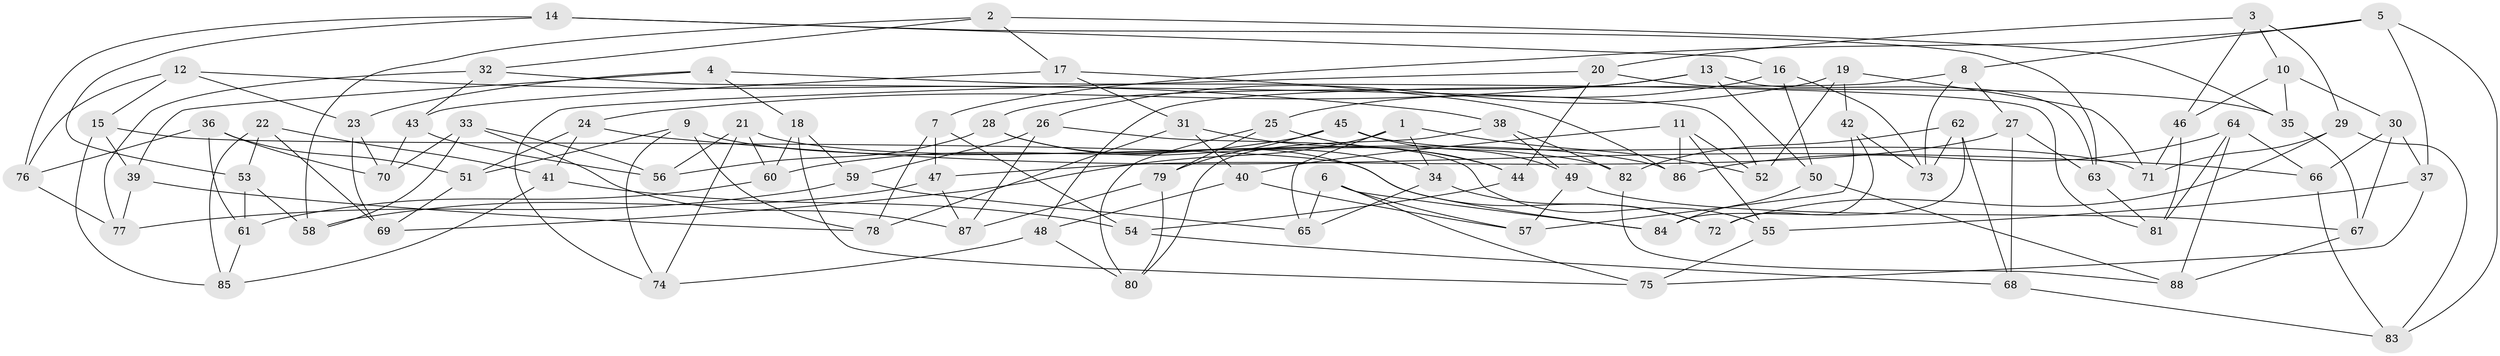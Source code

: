 // coarse degree distribution, {4: 0.7936507936507936, 11: 0.015873015873015872, 10: 0.031746031746031744, 6: 0.015873015873015872, 3: 0.09523809523809523, 9: 0.015873015873015872, 8: 0.031746031746031744}
// Generated by graph-tools (version 1.1) at 2025/53/03/04/25 22:53:51]
// undirected, 88 vertices, 176 edges
graph export_dot {
  node [color=gray90,style=filled];
  1;
  2;
  3;
  4;
  5;
  6;
  7;
  8;
  9;
  10;
  11;
  12;
  13;
  14;
  15;
  16;
  17;
  18;
  19;
  20;
  21;
  22;
  23;
  24;
  25;
  26;
  27;
  28;
  29;
  30;
  31;
  32;
  33;
  34;
  35;
  36;
  37;
  38;
  39;
  40;
  41;
  42;
  43;
  44;
  45;
  46;
  47;
  48;
  49;
  50;
  51;
  52;
  53;
  54;
  55;
  56;
  57;
  58;
  59;
  60;
  61;
  62;
  63;
  64;
  65;
  66;
  67;
  68;
  69;
  70;
  71;
  72;
  73;
  74;
  75;
  76;
  77;
  78;
  79;
  80;
  81;
  82;
  83;
  84;
  85;
  86;
  87;
  88;
  1 -- 52;
  1 -- 34;
  1 -- 69;
  1 -- 65;
  2 -- 32;
  2 -- 17;
  2 -- 58;
  2 -- 35;
  3 -- 29;
  3 -- 20;
  3 -- 46;
  3 -- 10;
  4 -- 18;
  4 -- 39;
  4 -- 23;
  4 -- 81;
  5 -- 7;
  5 -- 83;
  5 -- 8;
  5 -- 37;
  6 -- 84;
  6 -- 75;
  6 -- 65;
  6 -- 57;
  7 -- 54;
  7 -- 78;
  7 -- 47;
  8 -- 73;
  8 -- 27;
  8 -- 48;
  9 -- 86;
  9 -- 78;
  9 -- 51;
  9 -- 74;
  10 -- 30;
  10 -- 46;
  10 -- 35;
  11 -- 40;
  11 -- 55;
  11 -- 86;
  11 -- 52;
  12 -- 15;
  12 -- 38;
  12 -- 23;
  12 -- 76;
  13 -- 50;
  13 -- 63;
  13 -- 28;
  13 -- 24;
  14 -- 16;
  14 -- 63;
  14 -- 53;
  14 -- 76;
  15 -- 72;
  15 -- 39;
  15 -- 85;
  16 -- 73;
  16 -- 25;
  16 -- 50;
  17 -- 31;
  17 -- 43;
  17 -- 86;
  18 -- 60;
  18 -- 75;
  18 -- 59;
  19 -- 26;
  19 -- 71;
  19 -- 52;
  19 -- 42;
  20 -- 74;
  20 -- 35;
  20 -- 44;
  21 -- 60;
  21 -- 74;
  21 -- 82;
  21 -- 56;
  22 -- 53;
  22 -- 69;
  22 -- 85;
  22 -- 41;
  23 -- 69;
  23 -- 70;
  24 -- 41;
  24 -- 51;
  24 -- 66;
  25 -- 80;
  25 -- 79;
  25 -- 44;
  26 -- 87;
  26 -- 59;
  26 -- 55;
  27 -- 63;
  27 -- 68;
  27 -- 47;
  28 -- 34;
  28 -- 84;
  28 -- 56;
  29 -- 83;
  29 -- 71;
  29 -- 72;
  30 -- 37;
  30 -- 67;
  30 -- 66;
  31 -- 78;
  31 -- 40;
  31 -- 44;
  32 -- 77;
  32 -- 52;
  32 -- 43;
  33 -- 56;
  33 -- 87;
  33 -- 70;
  33 -- 58;
  34 -- 72;
  34 -- 65;
  35 -- 67;
  36 -- 70;
  36 -- 76;
  36 -- 51;
  36 -- 61;
  37 -- 55;
  37 -- 75;
  38 -- 49;
  38 -- 82;
  38 -- 80;
  39 -- 77;
  39 -- 78;
  40 -- 57;
  40 -- 48;
  41 -- 54;
  41 -- 85;
  42 -- 73;
  42 -- 57;
  42 -- 72;
  43 -- 56;
  43 -- 70;
  44 -- 54;
  45 -- 79;
  45 -- 71;
  45 -- 49;
  45 -- 60;
  46 -- 71;
  46 -- 81;
  47 -- 58;
  47 -- 87;
  48 -- 74;
  48 -- 80;
  49 -- 67;
  49 -- 57;
  50 -- 88;
  50 -- 84;
  51 -- 69;
  53 -- 58;
  53 -- 61;
  54 -- 68;
  55 -- 75;
  59 -- 65;
  59 -- 77;
  60 -- 61;
  61 -- 85;
  62 -- 68;
  62 -- 84;
  62 -- 82;
  62 -- 73;
  63 -- 81;
  64 -- 88;
  64 -- 66;
  64 -- 86;
  64 -- 81;
  66 -- 83;
  67 -- 88;
  68 -- 83;
  76 -- 77;
  79 -- 87;
  79 -- 80;
  82 -- 88;
}
